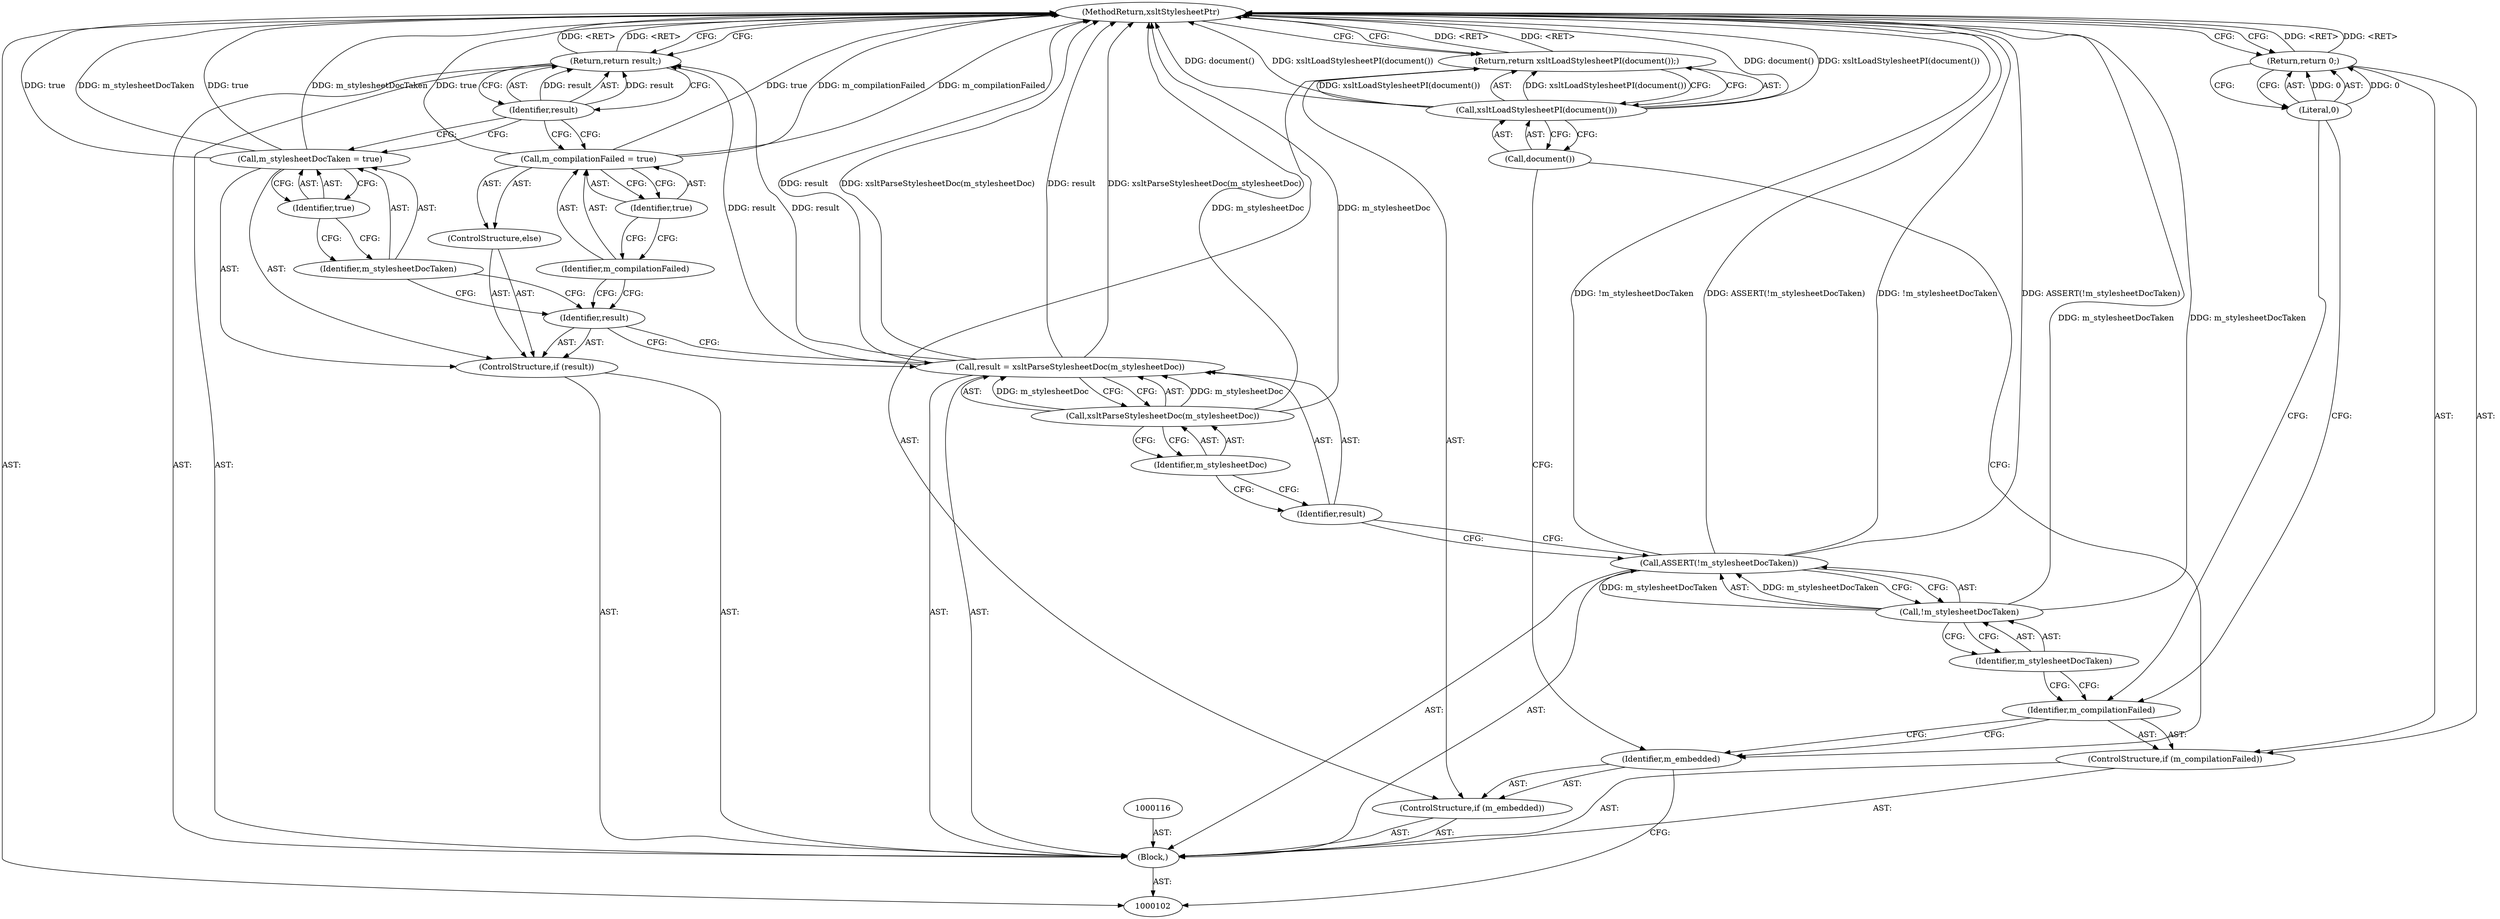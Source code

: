 digraph "0_Chrome_0220f39fac21d169a834ef91de362f4169f2eef5_1" {
"1000132" [label="(MethodReturn,xsltStylesheetPtr)"];
"1000114" [label="(Call,!m_stylesheetDocTaken)"];
"1000115" [label="(Identifier,m_stylesheetDocTaken)"];
"1000113" [label="(Call,ASSERT(!m_stylesheetDocTaken))"];
"1000117" [label="(Call,result = xsltParseStylesheetDoc(m_stylesheetDoc))"];
"1000118" [label="(Identifier,result)"];
"1000119" [label="(Call,xsltParseStylesheetDoc(m_stylesheetDoc))"];
"1000120" [label="(Identifier,m_stylesheetDoc)"];
"1000121" [label="(ControlStructure,if (result))"];
"1000122" [label="(Identifier,result)"];
"1000125" [label="(Identifier,true)"];
"1000123" [label="(Call,m_stylesheetDocTaken = true)"];
"1000124" [label="(Identifier,m_stylesheetDocTaken)"];
"1000126" [label="(ControlStructure,else)"];
"1000129" [label="(Identifier,true)"];
"1000127" [label="(Call,m_compilationFailed = true)"];
"1000128" [label="(Identifier,m_compilationFailed)"];
"1000131" [label="(Identifier,result)"];
"1000130" [label="(Return,return result;)"];
"1000103" [label="(Block,)"];
"1000104" [label="(ControlStructure,if (m_embedded))"];
"1000105" [label="(Identifier,m_embedded)"];
"1000107" [label="(Call,xsltLoadStylesheetPI(document()))"];
"1000108" [label="(Call,document())"];
"1000106" [label="(Return,return xsltLoadStylesheetPI(document());)"];
"1000109" [label="(ControlStructure,if (m_compilationFailed))"];
"1000110" [label="(Identifier,m_compilationFailed)"];
"1000112" [label="(Literal,0)"];
"1000111" [label="(Return,return 0;)"];
"1000132" -> "1000102"  [label="AST: "];
"1000132" -> "1000106"  [label="CFG: "];
"1000132" -> "1000111"  [label="CFG: "];
"1000132" -> "1000130"  [label="CFG: "];
"1000111" -> "1000132"  [label="DDG: <RET>"];
"1000106" -> "1000132"  [label="DDG: <RET>"];
"1000123" -> "1000132"  [label="DDG: true"];
"1000123" -> "1000132"  [label="DDG: m_stylesheetDocTaken"];
"1000107" -> "1000132"  [label="DDG: document()"];
"1000107" -> "1000132"  [label="DDG: xsltLoadStylesheetPI(document())"];
"1000113" -> "1000132"  [label="DDG: !m_stylesheetDocTaken"];
"1000113" -> "1000132"  [label="DDG: ASSERT(!m_stylesheetDocTaken)"];
"1000127" -> "1000132"  [label="DDG: true"];
"1000127" -> "1000132"  [label="DDG: m_compilationFailed"];
"1000114" -> "1000132"  [label="DDG: m_stylesheetDocTaken"];
"1000117" -> "1000132"  [label="DDG: result"];
"1000117" -> "1000132"  [label="DDG: xsltParseStylesheetDoc(m_stylesheetDoc)"];
"1000119" -> "1000132"  [label="DDG: m_stylesheetDoc"];
"1000130" -> "1000132"  [label="DDG: <RET>"];
"1000114" -> "1000113"  [label="AST: "];
"1000114" -> "1000115"  [label="CFG: "];
"1000115" -> "1000114"  [label="AST: "];
"1000113" -> "1000114"  [label="CFG: "];
"1000114" -> "1000132"  [label="DDG: m_stylesheetDocTaken"];
"1000114" -> "1000113"  [label="DDG: m_stylesheetDocTaken"];
"1000115" -> "1000114"  [label="AST: "];
"1000115" -> "1000110"  [label="CFG: "];
"1000114" -> "1000115"  [label="CFG: "];
"1000113" -> "1000103"  [label="AST: "];
"1000113" -> "1000114"  [label="CFG: "];
"1000114" -> "1000113"  [label="AST: "];
"1000118" -> "1000113"  [label="CFG: "];
"1000113" -> "1000132"  [label="DDG: !m_stylesheetDocTaken"];
"1000113" -> "1000132"  [label="DDG: ASSERT(!m_stylesheetDocTaken)"];
"1000114" -> "1000113"  [label="DDG: m_stylesheetDocTaken"];
"1000117" -> "1000103"  [label="AST: "];
"1000117" -> "1000119"  [label="CFG: "];
"1000118" -> "1000117"  [label="AST: "];
"1000119" -> "1000117"  [label="AST: "];
"1000122" -> "1000117"  [label="CFG: "];
"1000117" -> "1000132"  [label="DDG: result"];
"1000117" -> "1000132"  [label="DDG: xsltParseStylesheetDoc(m_stylesheetDoc)"];
"1000119" -> "1000117"  [label="DDG: m_stylesheetDoc"];
"1000117" -> "1000130"  [label="DDG: result"];
"1000118" -> "1000117"  [label="AST: "];
"1000118" -> "1000113"  [label="CFG: "];
"1000120" -> "1000118"  [label="CFG: "];
"1000119" -> "1000117"  [label="AST: "];
"1000119" -> "1000120"  [label="CFG: "];
"1000120" -> "1000119"  [label="AST: "];
"1000117" -> "1000119"  [label="CFG: "];
"1000119" -> "1000132"  [label="DDG: m_stylesheetDoc"];
"1000119" -> "1000117"  [label="DDG: m_stylesheetDoc"];
"1000120" -> "1000119"  [label="AST: "];
"1000120" -> "1000118"  [label="CFG: "];
"1000119" -> "1000120"  [label="CFG: "];
"1000121" -> "1000103"  [label="AST: "];
"1000122" -> "1000121"  [label="AST: "];
"1000123" -> "1000121"  [label="AST: "];
"1000126" -> "1000121"  [label="AST: "];
"1000122" -> "1000121"  [label="AST: "];
"1000122" -> "1000117"  [label="CFG: "];
"1000124" -> "1000122"  [label="CFG: "];
"1000128" -> "1000122"  [label="CFG: "];
"1000125" -> "1000123"  [label="AST: "];
"1000125" -> "1000124"  [label="CFG: "];
"1000123" -> "1000125"  [label="CFG: "];
"1000123" -> "1000121"  [label="AST: "];
"1000123" -> "1000125"  [label="CFG: "];
"1000124" -> "1000123"  [label="AST: "];
"1000125" -> "1000123"  [label="AST: "];
"1000131" -> "1000123"  [label="CFG: "];
"1000123" -> "1000132"  [label="DDG: true"];
"1000123" -> "1000132"  [label="DDG: m_stylesheetDocTaken"];
"1000124" -> "1000123"  [label="AST: "];
"1000124" -> "1000122"  [label="CFG: "];
"1000125" -> "1000124"  [label="CFG: "];
"1000126" -> "1000121"  [label="AST: "];
"1000127" -> "1000126"  [label="AST: "];
"1000129" -> "1000127"  [label="AST: "];
"1000129" -> "1000128"  [label="CFG: "];
"1000127" -> "1000129"  [label="CFG: "];
"1000127" -> "1000126"  [label="AST: "];
"1000127" -> "1000129"  [label="CFG: "];
"1000128" -> "1000127"  [label="AST: "];
"1000129" -> "1000127"  [label="AST: "];
"1000131" -> "1000127"  [label="CFG: "];
"1000127" -> "1000132"  [label="DDG: true"];
"1000127" -> "1000132"  [label="DDG: m_compilationFailed"];
"1000128" -> "1000127"  [label="AST: "];
"1000128" -> "1000122"  [label="CFG: "];
"1000129" -> "1000128"  [label="CFG: "];
"1000131" -> "1000130"  [label="AST: "];
"1000131" -> "1000123"  [label="CFG: "];
"1000131" -> "1000127"  [label="CFG: "];
"1000130" -> "1000131"  [label="CFG: "];
"1000131" -> "1000130"  [label="DDG: result"];
"1000130" -> "1000103"  [label="AST: "];
"1000130" -> "1000131"  [label="CFG: "];
"1000131" -> "1000130"  [label="AST: "];
"1000132" -> "1000130"  [label="CFG: "];
"1000130" -> "1000132"  [label="DDG: <RET>"];
"1000131" -> "1000130"  [label="DDG: result"];
"1000117" -> "1000130"  [label="DDG: result"];
"1000103" -> "1000102"  [label="AST: "];
"1000104" -> "1000103"  [label="AST: "];
"1000109" -> "1000103"  [label="AST: "];
"1000113" -> "1000103"  [label="AST: "];
"1000116" -> "1000103"  [label="AST: "];
"1000117" -> "1000103"  [label="AST: "];
"1000121" -> "1000103"  [label="AST: "];
"1000130" -> "1000103"  [label="AST: "];
"1000104" -> "1000103"  [label="AST: "];
"1000105" -> "1000104"  [label="AST: "];
"1000106" -> "1000104"  [label="AST: "];
"1000105" -> "1000104"  [label="AST: "];
"1000105" -> "1000102"  [label="CFG: "];
"1000108" -> "1000105"  [label="CFG: "];
"1000110" -> "1000105"  [label="CFG: "];
"1000107" -> "1000106"  [label="AST: "];
"1000107" -> "1000108"  [label="CFG: "];
"1000108" -> "1000107"  [label="AST: "];
"1000106" -> "1000107"  [label="CFG: "];
"1000107" -> "1000132"  [label="DDG: document()"];
"1000107" -> "1000132"  [label="DDG: xsltLoadStylesheetPI(document())"];
"1000107" -> "1000106"  [label="DDG: xsltLoadStylesheetPI(document())"];
"1000108" -> "1000107"  [label="AST: "];
"1000108" -> "1000105"  [label="CFG: "];
"1000107" -> "1000108"  [label="CFG: "];
"1000106" -> "1000104"  [label="AST: "];
"1000106" -> "1000107"  [label="CFG: "];
"1000107" -> "1000106"  [label="AST: "];
"1000132" -> "1000106"  [label="CFG: "];
"1000106" -> "1000132"  [label="DDG: <RET>"];
"1000107" -> "1000106"  [label="DDG: xsltLoadStylesheetPI(document())"];
"1000109" -> "1000103"  [label="AST: "];
"1000110" -> "1000109"  [label="AST: "];
"1000111" -> "1000109"  [label="AST: "];
"1000110" -> "1000109"  [label="AST: "];
"1000110" -> "1000105"  [label="CFG: "];
"1000112" -> "1000110"  [label="CFG: "];
"1000115" -> "1000110"  [label="CFG: "];
"1000112" -> "1000111"  [label="AST: "];
"1000112" -> "1000110"  [label="CFG: "];
"1000111" -> "1000112"  [label="CFG: "];
"1000112" -> "1000111"  [label="DDG: 0"];
"1000111" -> "1000109"  [label="AST: "];
"1000111" -> "1000112"  [label="CFG: "];
"1000112" -> "1000111"  [label="AST: "];
"1000132" -> "1000111"  [label="CFG: "];
"1000111" -> "1000132"  [label="DDG: <RET>"];
"1000112" -> "1000111"  [label="DDG: 0"];
}
